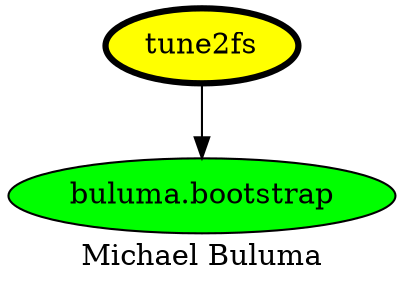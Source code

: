 digraph PhiloDilemma {
  label = "Michael Buluma" ;
  overlap=false
  {
    "tune2fs" [fillcolor=yellow style=filled penwidth=3]
    "buluma.bootstrap" [fillcolor=green style=filled]
  }
  "tune2fs" -> "buluma.bootstrap"
}
